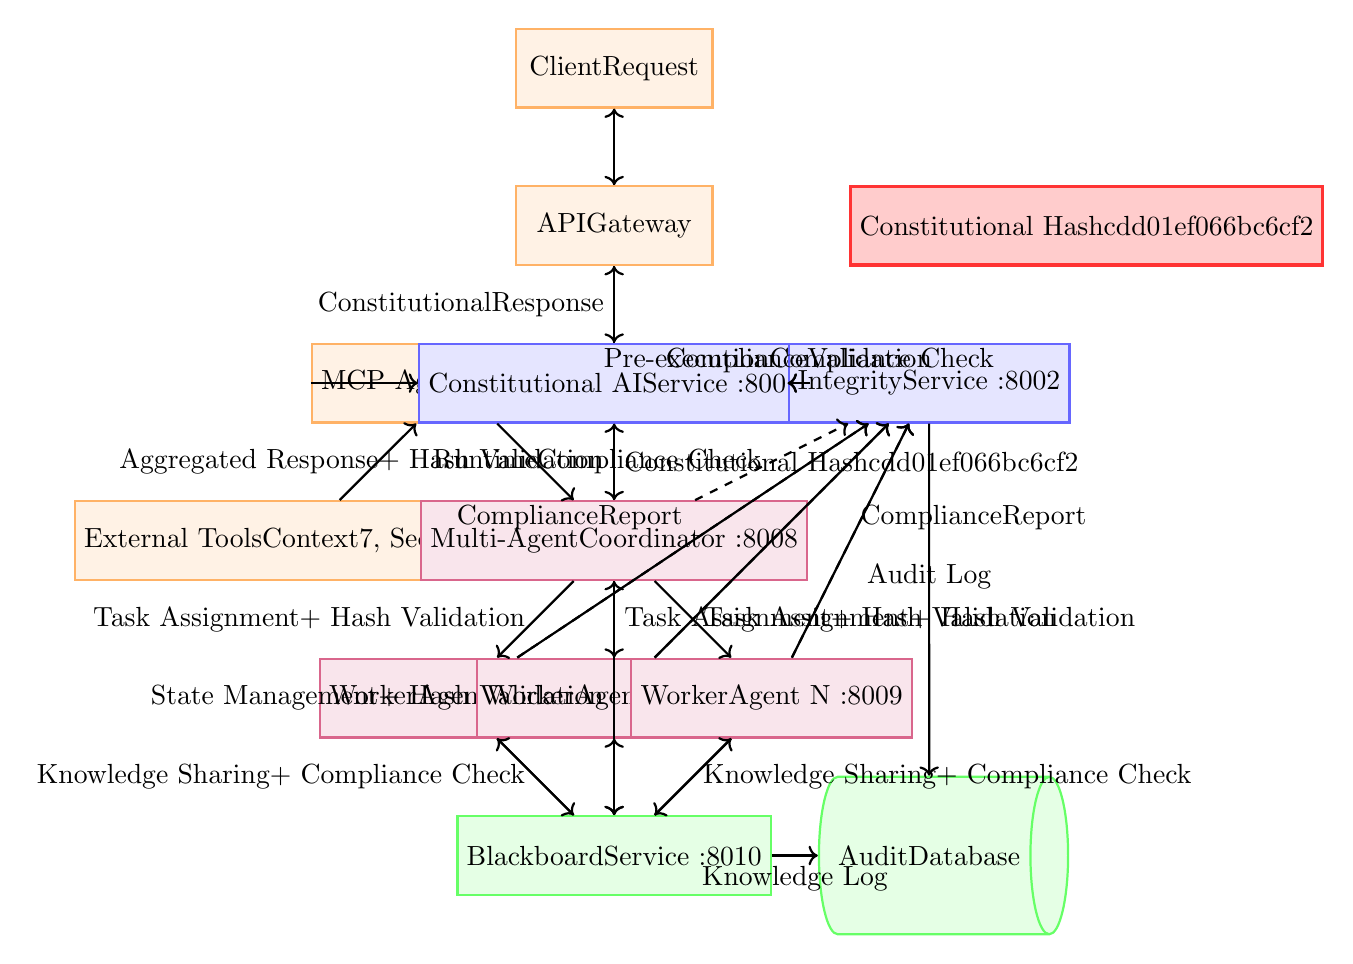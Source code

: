 \begin{tikzpicture}[
    node distance=2cm,
    constitutional/.style={rectangle, draw=blue!60, fill=blue!10, thick, minimum width=2.5cm, minimum height=1cm, text centered},
    multiagent/.style={rectangle, draw=purple!60, fill=purple!10, thick, minimum width=2.5cm, minimum height=1cm, text centered},
    knowledge/.style={rectangle, draw=green!60, fill=green!10, thick, minimum width=2.5cm, minimum height=1cm, text centered},
    external/.style={rectangle, draw=orange!60, fill=orange!10, thick, minimum width=2.5cm, minimum height=1cm, text centered},
    compliance/.style={rectangle, draw=red!80, fill=red!20, very thick, minimum width=2.5cm, minimum height=1cm, text centered},
    database/.style={cylinder, draw=green!60, fill=green!10, thick, minimum width=2cm, minimum height=1.5cm, text centered},
    arrow/.style={->, thick},
    dotted_arrow/.style={->, thick, dashed}
]

% External Layer
\node[external] (client) at (0,8) {Client\\Request};
\node[external] (gateway) at (0,6) {API\\Gateway};
\node[external] (tools) at (-4,2) {External Tools\\Context7, Sequential};
\node[external] (mcp) at (-2,4) {MCP Aggregator\\:3000};

% Constitutional Compliance Layer
\node[constitutional] (cai) at (0,4) {Constitutional AI\\Service :8001};
\node[constitutional] (is) at (4,4) {Integrity\\Service :8002};
\node[compliance] (hash) at (6,6) {Constitutional Hash\\cdd01ef066bc6cf2};

% Multi-Agent Layer
\node[multiagent] (mac) at (0,2) {Multi-Agent\\Coordinator :8008};
\node[multiagent] (wa1) at (-2,0) {Worker\\Agent 1 :8009};
\node[multiagent] (wa2) at (0,0) {Worker\\Agent 2 :8009};
\node[multiagent] (wa3) at (2,0) {Worker\\Agent N :8009};

% Knowledge Layer
\node[knowledge] (bb) at (0,-2) {Blackboard\\Service :8010};
\node[database] (auditdb) at (4,-2) {Audit\\Database};

% Main Flow Arrows
\draw[arrow] (client) -- (gateway);
\draw[arrow] (gateway) -- (cai);
\draw[arrow] (cai) -- node[right] {Constitutional Hash\\cdd01ef066bc6cf2} (mac);
\draw[arrow] (cai) -- node[above] {Compliance\\Validation} (is);

% Multi-Agent Coordination
\draw[arrow] (mac) -- node[left] {Task Assignment\\+ Hash Validation} (wa1);
\draw[arrow] (mac) -- node[right] {Task Assignment\\+ Hash Validation} (wa2);
\draw[arrow] (mac) -- node[right] {Task Assignment\\+ Hash Validation} (wa3);

% Worker Agent Communication
\draw[arrow] (wa1) -- node[left] {Knowledge Sharing\\+ Compliance Check} (bb);
\draw[arrow] (wa2) -- (bb);
\draw[arrow] (wa3) -- node[right] {Knowledge Sharing\\+ Compliance Check} (bb);

% Bidirectional arrows
\draw[arrow] (bb) -- (wa1);
\draw[arrow] (bb) -- (wa2);
\draw[arrow] (bb) -- (wa3);
\draw[arrow] (mac) -- node[left] {State Management\\+ Hash Validation} (bb);
\draw[arrow] (bb) -- (mac);

% Compliance Reporting
\draw[arrow] (wa1) -- node[above left] {Compliance\\Report} (is);
\draw[arrow] (wa2) -- (is);
\draw[arrow] (wa3) -- node[above right] {Compliance\\Report} (is);

% Audit Trail
\draw[arrow] (is) -- node[above] {Audit Log} (auditdb);
\draw[arrow] (bb) -- node[below] {Knowledge Log} (auditdb);

% MCP Integration
\draw[arrow] (tools) -- (mcp);
\draw[arrow] (mcp) -- (cai);
\draw[arrow] (mcp) -- (mac);

% Response Path
\draw[arrow] (mac) -- node[left] {Aggregated Response\\+ Hash Validation} (cai);
\draw[arrow] (cai) -- node[left] {Constitutional\\Response} (gateway);
\draw[arrow] (gateway) -- (client);

% Compliance Flow (dotted)
\draw[dotted_arrow] (cai) -- node[above] {Pre-execution\\Compliance Check} (is);
\draw[dotted_arrow] (mac) -- node[left] {Runtime\\Compliance Check} (is);
\draw[dotted_arrow] (wa1) -- (is);
\draw[dotted_arrow] (wa2) -- (is);
\draw[dotted_arrow] (wa3) -- (is);

\end{tikzpicture}

